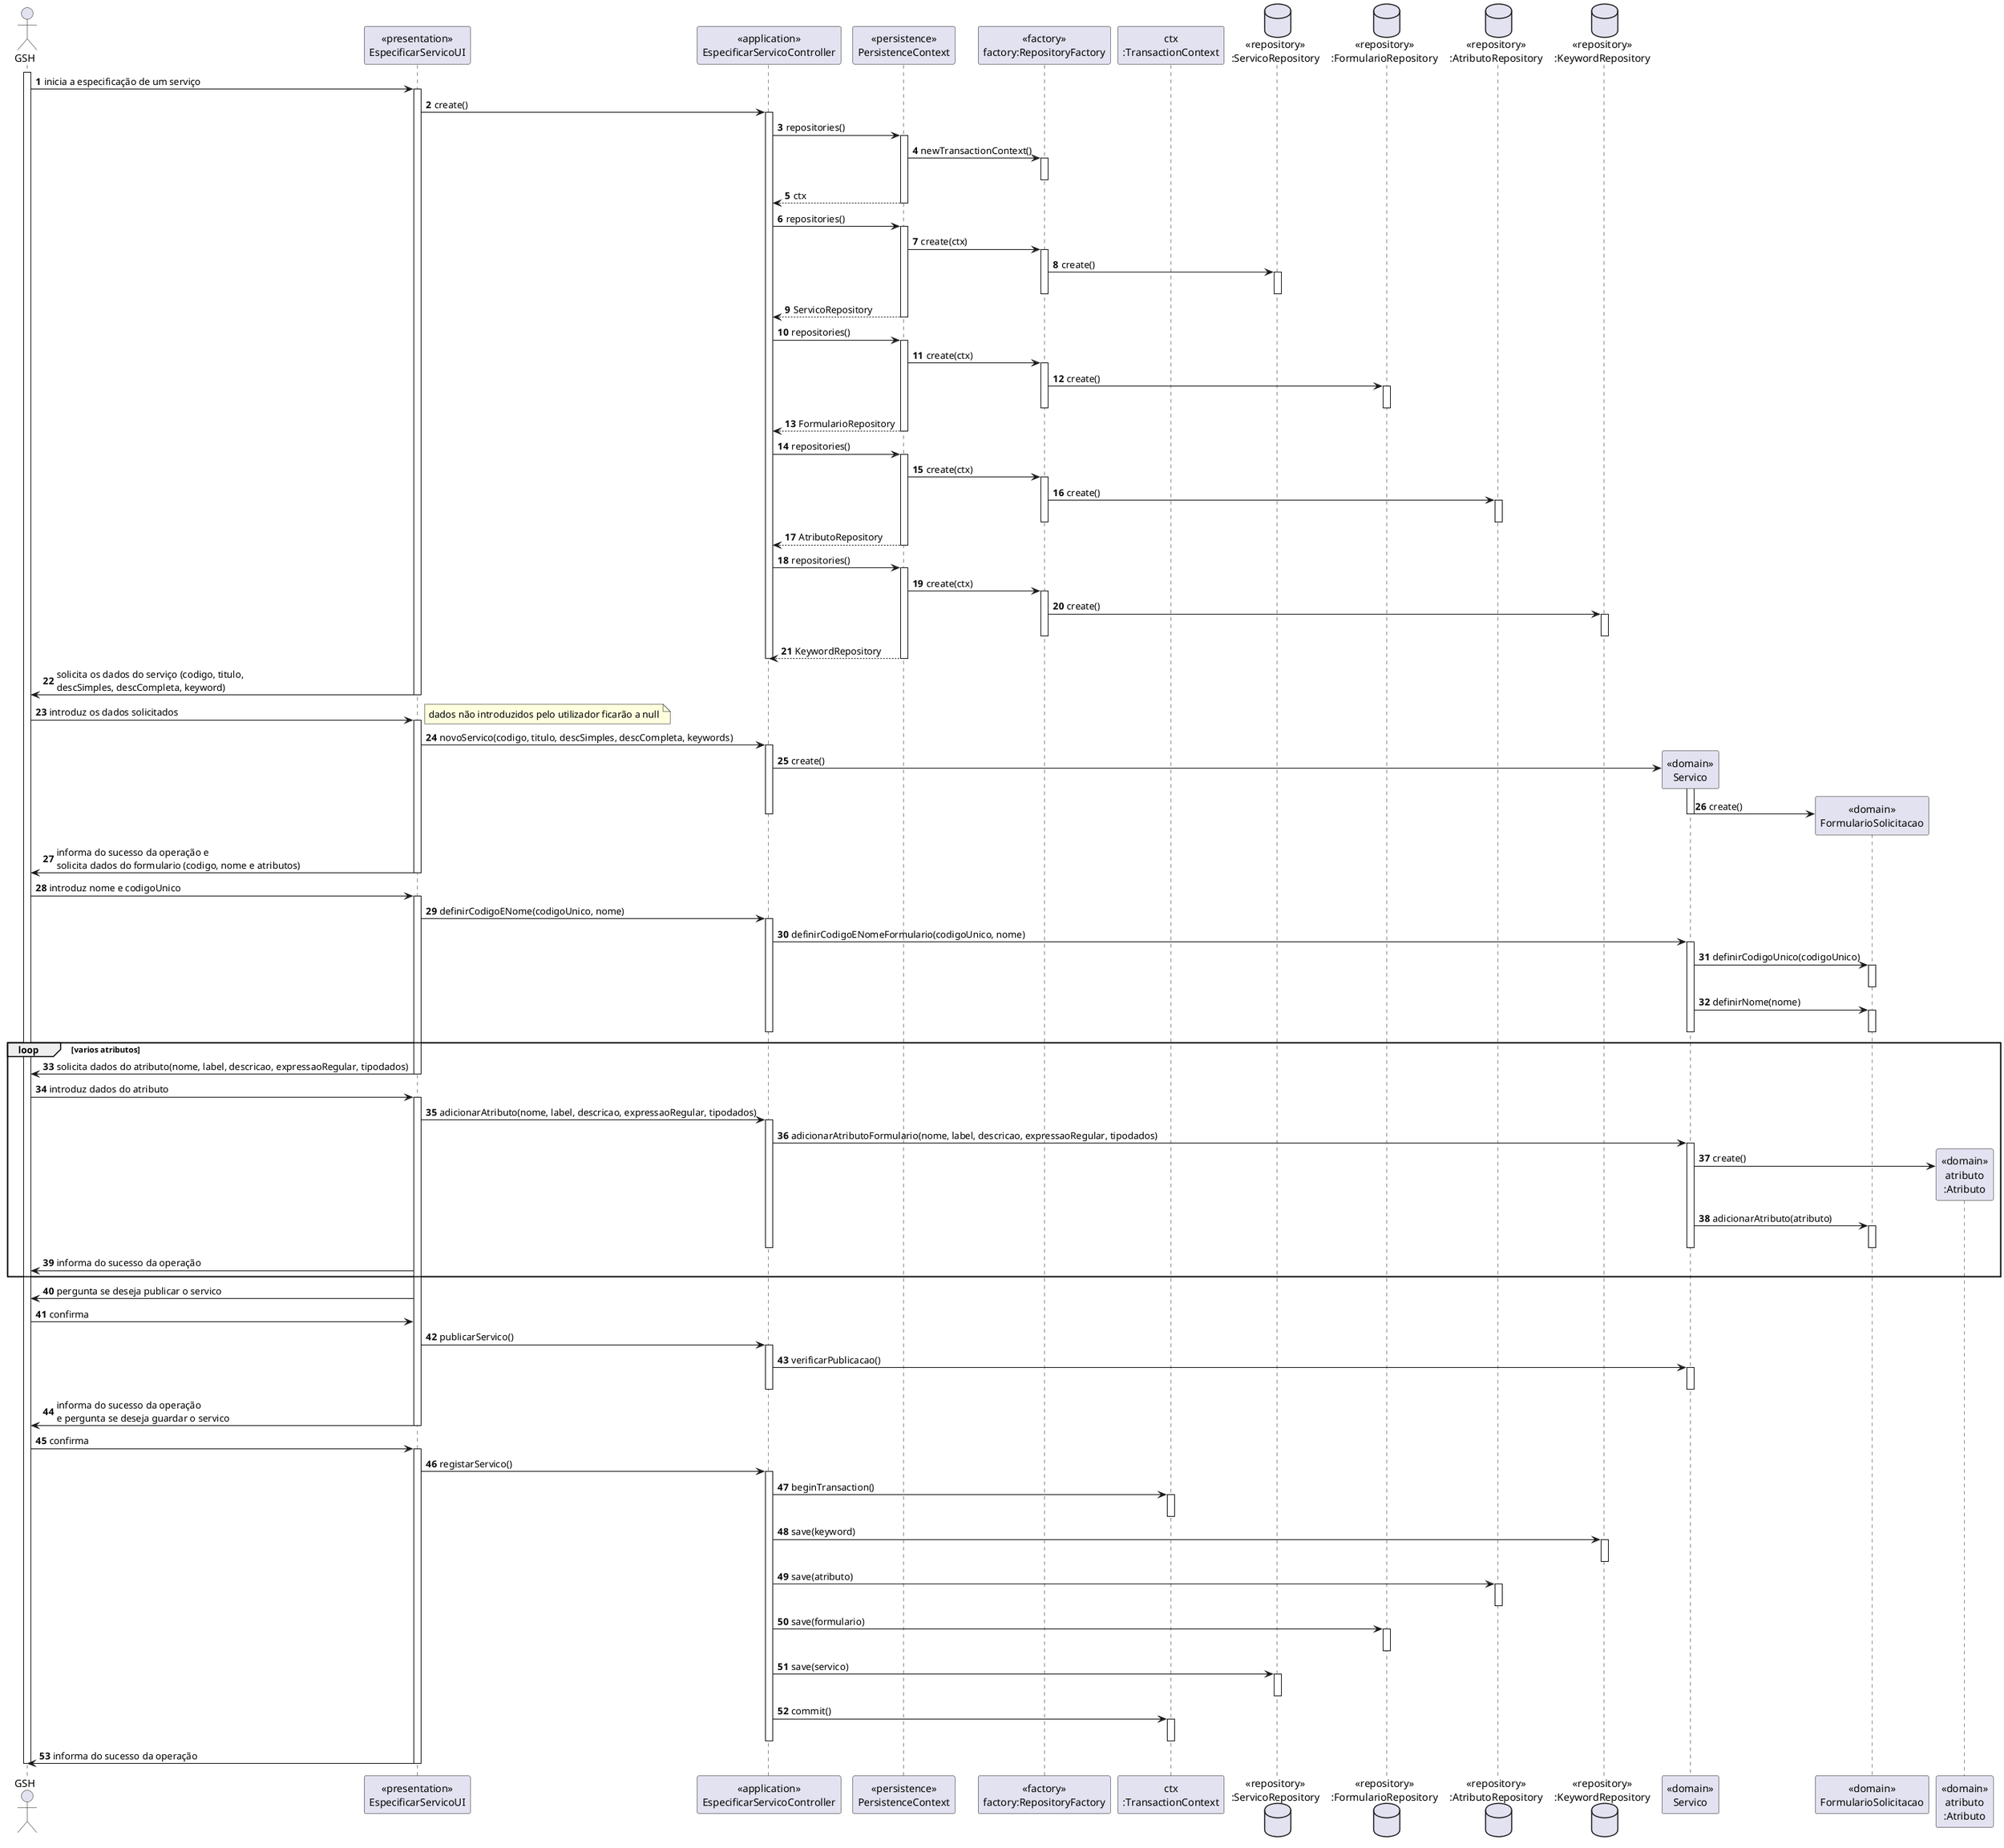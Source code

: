 @startuml
autonumber

actor GSH as gsh
participant "<<presentation>>\nEspecificarServicoUI" as ui
participant "<<application>>\nEspecificarServicoController" as controller

participant "<<persistence>>\nPersistenceContext" as persistence
participant "<<factory>>\nfactory:RepositoryFactory" as factory

participant "ctx\n:TransactionContext" as ctx

database "<<repository>>\n:ServicoRepository" as dbservico
database "<<repository>>\n:FormularioRepository" as dbformulario
database "<<repository>>\n:AtributoRepository" as dbatributo
database "<<repository>>\n:KeywordRepository" as dbkeyword

participant "<<domain>>\nServico" as servico
participant "<<domain>>\nFormularioSolicitacao" as formulario
participant "<<domain>>\natributo\n:Atributo" as atributo


activate gsh
gsh -> ui : inicia a especificação de um serviço
activate ui

ui -> controller : create()
activate controller
controller -> persistence: repositories()
activate persistence
persistence -> factory: newTransactionContext()
activate factory
deactivate factory
persistence --> controller: ctx
deactivate persistence
controller -> persistence: repositories()
activate persistence
persistence -> factory: create(ctx)
activate factory
factory -> dbservico : create()
activate dbservico
deactivate dbservico
deactivate factory
persistence --> controller: ServicoRepository
deactivate persistence
controller -> persistence: repositories()
activate persistence
persistence -> factory: create(ctx)
activate factory
factory -> dbformulario : create()
activate dbformulario
deactivate dbformulario
deactivate factory
persistence --> controller: FormularioRepository
deactivate persistence
controller -> persistence: repositories()
activate persistence
persistence -> factory: create(ctx)
activate factory
factory -> dbatributo : create()
activate dbatributo
deactivate dbatributo
deactivate factory
persistence --> controller: AtributoRepository
deactivate persistence
controller -> persistence: repositories()
activate persistence
persistence -> factory: create(ctx)
activate factory
factory -> dbkeyword : create()
activate dbkeyword
deactivate dbkeyword
deactivate factory
persistence --> controller: KeywordRepository
deactivate persistence
deactivate controller

ui -> gsh : solicita os dados do serviço (codigo, titulo, \ndescSimples, descCompleta, keyword)
deactivate ui
gsh -> ui : introduz os dados solicitados
note right : dados não introduzidos pelo utilizador ficarão a null
activate ui
ui -> controller : novoServico(codigo, titulo, descSimples, descCompleta, keywords)
activate controller
controller -> servico** : create()
activate servico
servico -> formulario** : create()
deactivate servico
deactivate controller
ui -> gsh : informa do sucesso da operação e \nsolicita dados do formulario (codigo, nome e atributos)
deactivate ui

gsh -> ui : introduz nome e codigoUnico
activate ui
ui -> controller : definirCodigoENome(codigoUnico, nome)
activate controller
controller -> servico : definirCodigoENomeFormulario(codigoUnico, nome)
activate servico
servico -> formulario : definirCodigoUnico(codigoUnico)
activate formulario
deactivate formulario
servico -> formulario : definirNome(nome)
activate formulario
deactivate formulario

deactivate servico
deactivate controller
loop varios atributos
ui -> gsh : solicita dados do atributo(nome, label, descricao, expressaoRegular, tipodados)
deactivate ui

gsh -> ui : introduz dados do atributo
activate ui
ui -> controller : adicionarAtributo(nome, label, descricao, expressaoRegular, tipodados)
activate controller
controller -> servico : adicionarAtributoFormulario(nome, label, descricao, expressaoRegular, tipodados)
activate servico
servico -> atributo** : create()
servico -> formulario : adicionarAtributo(atributo)
activate formulario
deactivate formulario

deactivate servico
deactivate controller
ui -> gsh : informa do sucesso da operação
end loop

ui -> gsh : pergunta se deseja publicar o servico
gsh -> ui : confirma
ui -> controller : publicarServico()
activate controller
controller -> servico : verificarPublicacao()
activate servico
deactivate servico
deactivate controller
ui -> gsh : informa do sucesso da operação \ne pergunta se deseja guardar o servico
deactivate ui
gsh -> ui : confirma
activate ui
ui -> controller : registarServico()
activate controller
controller -> ctx : beginTransaction()
activate ctx
deactivate ctx

controller -> dbkeyword : save(keyword)
activate dbkeyword
deactivate dbkeyword

controller -> dbatributo : save(atributo)
activate dbatributo
deactivate dbatributo

controller -> dbformulario : save(formulario)
activate dbformulario
deactivate dbformulario

controller -> dbservico : save(servico)
activate dbservico
deactivate dbservico

controller -> ctx : commit()
activate ctx
deactivate ctx

deactivate controller
ui -> gsh : informa do sucesso da operação
deactivate ui
deactivate gsh


@enduml